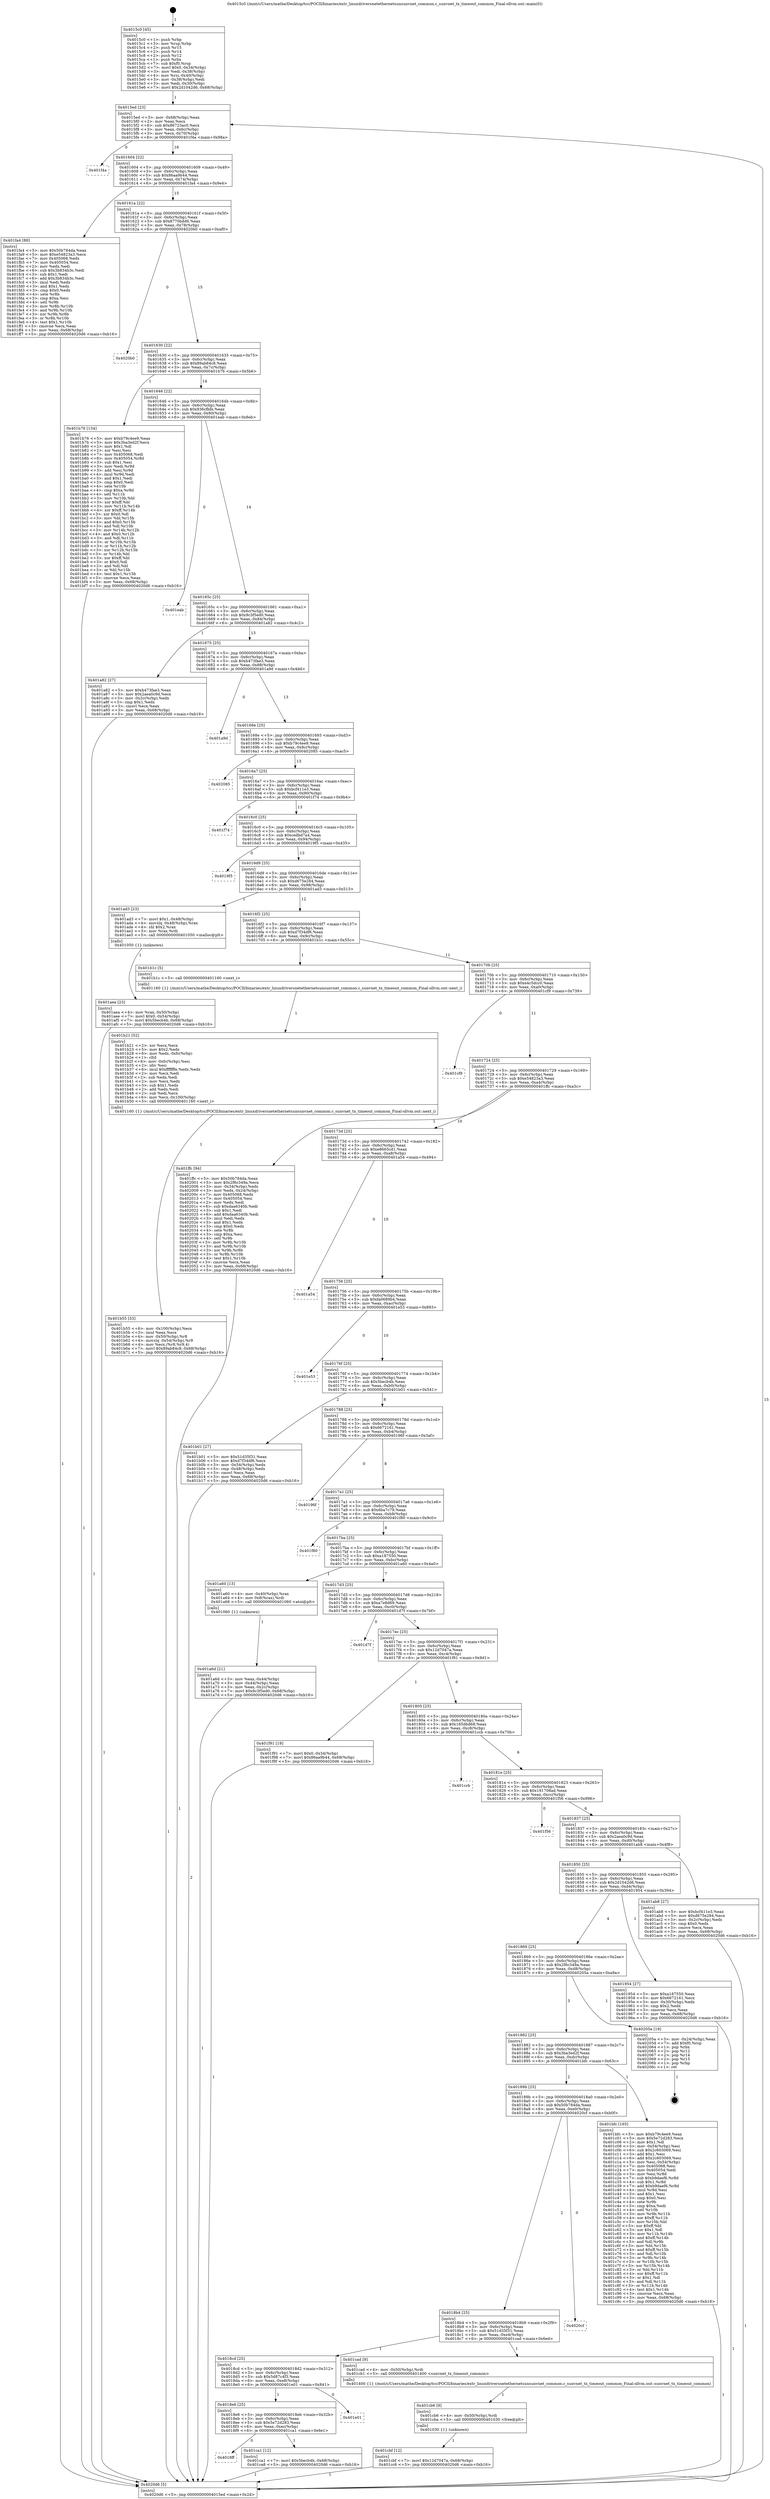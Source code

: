 digraph "0x4015c0" {
  label = "0x4015c0 (/mnt/c/Users/mathe/Desktop/tcc/POCII/binaries/extr_linuxdriversnetethernetsunsunvnet_common.c_sunvnet_tx_timeout_common_Final-ollvm.out::main(0))"
  labelloc = "t"
  node[shape=record]

  Entry [label="",width=0.3,height=0.3,shape=circle,fillcolor=black,style=filled]
  "0x4015ed" [label="{
     0x4015ed [23]\l
     | [instrs]\l
     &nbsp;&nbsp;0x4015ed \<+3\>: mov -0x68(%rbp),%eax\l
     &nbsp;&nbsp;0x4015f0 \<+2\>: mov %eax,%ecx\l
     &nbsp;&nbsp;0x4015f2 \<+6\>: sub $0x86723ac0,%ecx\l
     &nbsp;&nbsp;0x4015f8 \<+3\>: mov %eax,-0x6c(%rbp)\l
     &nbsp;&nbsp;0x4015fb \<+3\>: mov %ecx,-0x70(%rbp)\l
     &nbsp;&nbsp;0x4015fe \<+6\>: je 0000000000401f4a \<main+0x98a\>\l
  }"]
  "0x401f4a" [label="{
     0x401f4a\l
  }", style=dashed]
  "0x401604" [label="{
     0x401604 [22]\l
     | [instrs]\l
     &nbsp;&nbsp;0x401604 \<+5\>: jmp 0000000000401609 \<main+0x49\>\l
     &nbsp;&nbsp;0x401609 \<+3\>: mov -0x6c(%rbp),%eax\l
     &nbsp;&nbsp;0x40160c \<+5\>: sub $0x86aa9b44,%eax\l
     &nbsp;&nbsp;0x401611 \<+3\>: mov %eax,-0x74(%rbp)\l
     &nbsp;&nbsp;0x401614 \<+6\>: je 0000000000401fa4 \<main+0x9e4\>\l
  }"]
  Exit [label="",width=0.3,height=0.3,shape=circle,fillcolor=black,style=filled,peripheries=2]
  "0x401fa4" [label="{
     0x401fa4 [88]\l
     | [instrs]\l
     &nbsp;&nbsp;0x401fa4 \<+5\>: mov $0x50b784da,%eax\l
     &nbsp;&nbsp;0x401fa9 \<+5\>: mov $0xe54823a3,%ecx\l
     &nbsp;&nbsp;0x401fae \<+7\>: mov 0x405068,%edx\l
     &nbsp;&nbsp;0x401fb5 \<+7\>: mov 0x405054,%esi\l
     &nbsp;&nbsp;0x401fbc \<+2\>: mov %edx,%edi\l
     &nbsp;&nbsp;0x401fbe \<+6\>: sub $0x3b834b3c,%edi\l
     &nbsp;&nbsp;0x401fc4 \<+3\>: sub $0x1,%edi\l
     &nbsp;&nbsp;0x401fc7 \<+6\>: add $0x3b834b3c,%edi\l
     &nbsp;&nbsp;0x401fcd \<+3\>: imul %edi,%edx\l
     &nbsp;&nbsp;0x401fd0 \<+3\>: and $0x1,%edx\l
     &nbsp;&nbsp;0x401fd3 \<+3\>: cmp $0x0,%edx\l
     &nbsp;&nbsp;0x401fd6 \<+4\>: sete %r8b\l
     &nbsp;&nbsp;0x401fda \<+3\>: cmp $0xa,%esi\l
     &nbsp;&nbsp;0x401fdd \<+4\>: setl %r9b\l
     &nbsp;&nbsp;0x401fe1 \<+3\>: mov %r8b,%r10b\l
     &nbsp;&nbsp;0x401fe4 \<+3\>: and %r9b,%r10b\l
     &nbsp;&nbsp;0x401fe7 \<+3\>: xor %r9b,%r8b\l
     &nbsp;&nbsp;0x401fea \<+3\>: or %r8b,%r10b\l
     &nbsp;&nbsp;0x401fed \<+4\>: test $0x1,%r10b\l
     &nbsp;&nbsp;0x401ff1 \<+3\>: cmovne %ecx,%eax\l
     &nbsp;&nbsp;0x401ff4 \<+3\>: mov %eax,-0x68(%rbp)\l
     &nbsp;&nbsp;0x401ff7 \<+5\>: jmp 00000000004020d6 \<main+0xb16\>\l
  }"]
  "0x40161a" [label="{
     0x40161a [22]\l
     | [instrs]\l
     &nbsp;&nbsp;0x40161a \<+5\>: jmp 000000000040161f \<main+0x5f\>\l
     &nbsp;&nbsp;0x40161f \<+3\>: mov -0x6c(%rbp),%eax\l
     &nbsp;&nbsp;0x401622 \<+5\>: sub $0x8770bdd6,%eax\l
     &nbsp;&nbsp;0x401627 \<+3\>: mov %eax,-0x78(%rbp)\l
     &nbsp;&nbsp;0x40162a \<+6\>: je 00000000004020b0 \<main+0xaf0\>\l
  }"]
  "0x401cbf" [label="{
     0x401cbf [12]\l
     | [instrs]\l
     &nbsp;&nbsp;0x401cbf \<+7\>: movl $0x12d7047a,-0x68(%rbp)\l
     &nbsp;&nbsp;0x401cc6 \<+5\>: jmp 00000000004020d6 \<main+0xb16\>\l
  }"]
  "0x4020b0" [label="{
     0x4020b0\l
  }", style=dashed]
  "0x401630" [label="{
     0x401630 [22]\l
     | [instrs]\l
     &nbsp;&nbsp;0x401630 \<+5\>: jmp 0000000000401635 \<main+0x75\>\l
     &nbsp;&nbsp;0x401635 \<+3\>: mov -0x6c(%rbp),%eax\l
     &nbsp;&nbsp;0x401638 \<+5\>: sub $0x89ab84c8,%eax\l
     &nbsp;&nbsp;0x40163d \<+3\>: mov %eax,-0x7c(%rbp)\l
     &nbsp;&nbsp;0x401640 \<+6\>: je 0000000000401b76 \<main+0x5b6\>\l
  }"]
  "0x401cb6" [label="{
     0x401cb6 [9]\l
     | [instrs]\l
     &nbsp;&nbsp;0x401cb6 \<+4\>: mov -0x50(%rbp),%rdi\l
     &nbsp;&nbsp;0x401cba \<+5\>: call 0000000000401030 \<free@plt\>\l
     | [calls]\l
     &nbsp;&nbsp;0x401030 \{1\} (unknown)\l
  }"]
  "0x401b76" [label="{
     0x401b76 [134]\l
     | [instrs]\l
     &nbsp;&nbsp;0x401b76 \<+5\>: mov $0xb79c4ee9,%eax\l
     &nbsp;&nbsp;0x401b7b \<+5\>: mov $0x3ba3ed2f,%ecx\l
     &nbsp;&nbsp;0x401b80 \<+2\>: mov $0x1,%dl\l
     &nbsp;&nbsp;0x401b82 \<+2\>: xor %esi,%esi\l
     &nbsp;&nbsp;0x401b84 \<+7\>: mov 0x405068,%edi\l
     &nbsp;&nbsp;0x401b8b \<+8\>: mov 0x405054,%r8d\l
     &nbsp;&nbsp;0x401b93 \<+3\>: sub $0x1,%esi\l
     &nbsp;&nbsp;0x401b96 \<+3\>: mov %edi,%r9d\l
     &nbsp;&nbsp;0x401b99 \<+3\>: add %esi,%r9d\l
     &nbsp;&nbsp;0x401b9c \<+4\>: imul %r9d,%edi\l
     &nbsp;&nbsp;0x401ba0 \<+3\>: and $0x1,%edi\l
     &nbsp;&nbsp;0x401ba3 \<+3\>: cmp $0x0,%edi\l
     &nbsp;&nbsp;0x401ba6 \<+4\>: sete %r10b\l
     &nbsp;&nbsp;0x401baa \<+4\>: cmp $0xa,%r8d\l
     &nbsp;&nbsp;0x401bae \<+4\>: setl %r11b\l
     &nbsp;&nbsp;0x401bb2 \<+3\>: mov %r10b,%bl\l
     &nbsp;&nbsp;0x401bb5 \<+3\>: xor $0xff,%bl\l
     &nbsp;&nbsp;0x401bb8 \<+3\>: mov %r11b,%r14b\l
     &nbsp;&nbsp;0x401bbb \<+4\>: xor $0xff,%r14b\l
     &nbsp;&nbsp;0x401bbf \<+3\>: xor $0x0,%dl\l
     &nbsp;&nbsp;0x401bc2 \<+3\>: mov %bl,%r15b\l
     &nbsp;&nbsp;0x401bc5 \<+4\>: and $0x0,%r15b\l
     &nbsp;&nbsp;0x401bc9 \<+3\>: and %dl,%r10b\l
     &nbsp;&nbsp;0x401bcc \<+3\>: mov %r14b,%r12b\l
     &nbsp;&nbsp;0x401bcf \<+4\>: and $0x0,%r12b\l
     &nbsp;&nbsp;0x401bd3 \<+3\>: and %dl,%r11b\l
     &nbsp;&nbsp;0x401bd6 \<+3\>: or %r10b,%r15b\l
     &nbsp;&nbsp;0x401bd9 \<+3\>: or %r11b,%r12b\l
     &nbsp;&nbsp;0x401bdc \<+3\>: xor %r12b,%r15b\l
     &nbsp;&nbsp;0x401bdf \<+3\>: or %r14b,%bl\l
     &nbsp;&nbsp;0x401be2 \<+3\>: xor $0xff,%bl\l
     &nbsp;&nbsp;0x401be5 \<+3\>: or $0x0,%dl\l
     &nbsp;&nbsp;0x401be8 \<+2\>: and %dl,%bl\l
     &nbsp;&nbsp;0x401bea \<+3\>: or %bl,%r15b\l
     &nbsp;&nbsp;0x401bed \<+4\>: test $0x1,%r15b\l
     &nbsp;&nbsp;0x401bf1 \<+3\>: cmovne %ecx,%eax\l
     &nbsp;&nbsp;0x401bf4 \<+3\>: mov %eax,-0x68(%rbp)\l
     &nbsp;&nbsp;0x401bf7 \<+5\>: jmp 00000000004020d6 \<main+0xb16\>\l
  }"]
  "0x401646" [label="{
     0x401646 [22]\l
     | [instrs]\l
     &nbsp;&nbsp;0x401646 \<+5\>: jmp 000000000040164b \<main+0x8b\>\l
     &nbsp;&nbsp;0x40164b \<+3\>: mov -0x6c(%rbp),%eax\l
     &nbsp;&nbsp;0x40164e \<+5\>: sub $0x936cfbfe,%eax\l
     &nbsp;&nbsp;0x401653 \<+3\>: mov %eax,-0x80(%rbp)\l
     &nbsp;&nbsp;0x401656 \<+6\>: je 0000000000401eab \<main+0x8eb\>\l
  }"]
  "0x4018ff" [label="{
     0x4018ff\l
  }", style=dashed]
  "0x401eab" [label="{
     0x401eab\l
  }", style=dashed]
  "0x40165c" [label="{
     0x40165c [25]\l
     | [instrs]\l
     &nbsp;&nbsp;0x40165c \<+5\>: jmp 0000000000401661 \<main+0xa1\>\l
     &nbsp;&nbsp;0x401661 \<+3\>: mov -0x6c(%rbp),%eax\l
     &nbsp;&nbsp;0x401664 \<+5\>: sub $0x9c3f5ed0,%eax\l
     &nbsp;&nbsp;0x401669 \<+6\>: mov %eax,-0x84(%rbp)\l
     &nbsp;&nbsp;0x40166f \<+6\>: je 0000000000401a82 \<main+0x4c2\>\l
  }"]
  "0x401ca1" [label="{
     0x401ca1 [12]\l
     | [instrs]\l
     &nbsp;&nbsp;0x401ca1 \<+7\>: movl $0x5becb4b,-0x68(%rbp)\l
     &nbsp;&nbsp;0x401ca8 \<+5\>: jmp 00000000004020d6 \<main+0xb16\>\l
  }"]
  "0x401a82" [label="{
     0x401a82 [27]\l
     | [instrs]\l
     &nbsp;&nbsp;0x401a82 \<+5\>: mov $0xb473fae3,%eax\l
     &nbsp;&nbsp;0x401a87 \<+5\>: mov $0x2aea0c9d,%ecx\l
     &nbsp;&nbsp;0x401a8c \<+3\>: mov -0x2c(%rbp),%edx\l
     &nbsp;&nbsp;0x401a8f \<+3\>: cmp $0x1,%edx\l
     &nbsp;&nbsp;0x401a92 \<+3\>: cmovl %ecx,%eax\l
     &nbsp;&nbsp;0x401a95 \<+3\>: mov %eax,-0x68(%rbp)\l
     &nbsp;&nbsp;0x401a98 \<+5\>: jmp 00000000004020d6 \<main+0xb16\>\l
  }"]
  "0x401675" [label="{
     0x401675 [25]\l
     | [instrs]\l
     &nbsp;&nbsp;0x401675 \<+5\>: jmp 000000000040167a \<main+0xba\>\l
     &nbsp;&nbsp;0x40167a \<+3\>: mov -0x6c(%rbp),%eax\l
     &nbsp;&nbsp;0x40167d \<+5\>: sub $0xb473fae3,%eax\l
     &nbsp;&nbsp;0x401682 \<+6\>: mov %eax,-0x88(%rbp)\l
     &nbsp;&nbsp;0x401688 \<+6\>: je 0000000000401a9d \<main+0x4dd\>\l
  }"]
  "0x4018e6" [label="{
     0x4018e6 [25]\l
     | [instrs]\l
     &nbsp;&nbsp;0x4018e6 \<+5\>: jmp 00000000004018eb \<main+0x32b\>\l
     &nbsp;&nbsp;0x4018eb \<+3\>: mov -0x6c(%rbp),%eax\l
     &nbsp;&nbsp;0x4018ee \<+5\>: sub $0x5e72d283,%eax\l
     &nbsp;&nbsp;0x4018f3 \<+6\>: mov %eax,-0xec(%rbp)\l
     &nbsp;&nbsp;0x4018f9 \<+6\>: je 0000000000401ca1 \<main+0x6e1\>\l
  }"]
  "0x401a9d" [label="{
     0x401a9d\l
  }", style=dashed]
  "0x40168e" [label="{
     0x40168e [25]\l
     | [instrs]\l
     &nbsp;&nbsp;0x40168e \<+5\>: jmp 0000000000401693 \<main+0xd3\>\l
     &nbsp;&nbsp;0x401693 \<+3\>: mov -0x6c(%rbp),%eax\l
     &nbsp;&nbsp;0x401696 \<+5\>: sub $0xb79c4ee9,%eax\l
     &nbsp;&nbsp;0x40169b \<+6\>: mov %eax,-0x8c(%rbp)\l
     &nbsp;&nbsp;0x4016a1 \<+6\>: je 0000000000402085 \<main+0xac5\>\l
  }"]
  "0x401e01" [label="{
     0x401e01\l
  }", style=dashed]
  "0x402085" [label="{
     0x402085\l
  }", style=dashed]
  "0x4016a7" [label="{
     0x4016a7 [25]\l
     | [instrs]\l
     &nbsp;&nbsp;0x4016a7 \<+5\>: jmp 00000000004016ac \<main+0xec\>\l
     &nbsp;&nbsp;0x4016ac \<+3\>: mov -0x6c(%rbp),%eax\l
     &nbsp;&nbsp;0x4016af \<+5\>: sub $0xbcf411e3,%eax\l
     &nbsp;&nbsp;0x4016b4 \<+6\>: mov %eax,-0x90(%rbp)\l
     &nbsp;&nbsp;0x4016ba \<+6\>: je 0000000000401f74 \<main+0x9b4\>\l
  }"]
  "0x4018cd" [label="{
     0x4018cd [25]\l
     | [instrs]\l
     &nbsp;&nbsp;0x4018cd \<+5\>: jmp 00000000004018d2 \<main+0x312\>\l
     &nbsp;&nbsp;0x4018d2 \<+3\>: mov -0x6c(%rbp),%eax\l
     &nbsp;&nbsp;0x4018d5 \<+5\>: sub $0x5d87c4f3,%eax\l
     &nbsp;&nbsp;0x4018da \<+6\>: mov %eax,-0xe8(%rbp)\l
     &nbsp;&nbsp;0x4018e0 \<+6\>: je 0000000000401e01 \<main+0x841\>\l
  }"]
  "0x401f74" [label="{
     0x401f74\l
  }", style=dashed]
  "0x4016c0" [label="{
     0x4016c0 [25]\l
     | [instrs]\l
     &nbsp;&nbsp;0x4016c0 \<+5\>: jmp 00000000004016c5 \<main+0x105\>\l
     &nbsp;&nbsp;0x4016c5 \<+3\>: mov -0x6c(%rbp),%eax\l
     &nbsp;&nbsp;0x4016c8 \<+5\>: sub $0xcedbd7a4,%eax\l
     &nbsp;&nbsp;0x4016cd \<+6\>: mov %eax,-0x94(%rbp)\l
     &nbsp;&nbsp;0x4016d3 \<+6\>: je 00000000004019f5 \<main+0x435\>\l
  }"]
  "0x401cad" [label="{
     0x401cad [9]\l
     | [instrs]\l
     &nbsp;&nbsp;0x401cad \<+4\>: mov -0x50(%rbp),%rdi\l
     &nbsp;&nbsp;0x401cb1 \<+5\>: call 0000000000401400 \<sunvnet_tx_timeout_common\>\l
     | [calls]\l
     &nbsp;&nbsp;0x401400 \{1\} (/mnt/c/Users/mathe/Desktop/tcc/POCII/binaries/extr_linuxdriversnetethernetsunsunvnet_common.c_sunvnet_tx_timeout_common_Final-ollvm.out::sunvnet_tx_timeout_common)\l
  }"]
  "0x4019f5" [label="{
     0x4019f5\l
  }", style=dashed]
  "0x4016d9" [label="{
     0x4016d9 [25]\l
     | [instrs]\l
     &nbsp;&nbsp;0x4016d9 \<+5\>: jmp 00000000004016de \<main+0x11e\>\l
     &nbsp;&nbsp;0x4016de \<+3\>: mov -0x6c(%rbp),%eax\l
     &nbsp;&nbsp;0x4016e1 \<+5\>: sub $0xd675e284,%eax\l
     &nbsp;&nbsp;0x4016e6 \<+6\>: mov %eax,-0x98(%rbp)\l
     &nbsp;&nbsp;0x4016ec \<+6\>: je 0000000000401ad3 \<main+0x513\>\l
  }"]
  "0x4018b4" [label="{
     0x4018b4 [25]\l
     | [instrs]\l
     &nbsp;&nbsp;0x4018b4 \<+5\>: jmp 00000000004018b9 \<main+0x2f9\>\l
     &nbsp;&nbsp;0x4018b9 \<+3\>: mov -0x6c(%rbp),%eax\l
     &nbsp;&nbsp;0x4018bc \<+5\>: sub $0x51d35f31,%eax\l
     &nbsp;&nbsp;0x4018c1 \<+6\>: mov %eax,-0xe4(%rbp)\l
     &nbsp;&nbsp;0x4018c7 \<+6\>: je 0000000000401cad \<main+0x6ed\>\l
  }"]
  "0x401ad3" [label="{
     0x401ad3 [23]\l
     | [instrs]\l
     &nbsp;&nbsp;0x401ad3 \<+7\>: movl $0x1,-0x48(%rbp)\l
     &nbsp;&nbsp;0x401ada \<+4\>: movslq -0x48(%rbp),%rax\l
     &nbsp;&nbsp;0x401ade \<+4\>: shl $0x2,%rax\l
     &nbsp;&nbsp;0x401ae2 \<+3\>: mov %rax,%rdi\l
     &nbsp;&nbsp;0x401ae5 \<+5\>: call 0000000000401050 \<malloc@plt\>\l
     | [calls]\l
     &nbsp;&nbsp;0x401050 \{1\} (unknown)\l
  }"]
  "0x4016f2" [label="{
     0x4016f2 [25]\l
     | [instrs]\l
     &nbsp;&nbsp;0x4016f2 \<+5\>: jmp 00000000004016f7 \<main+0x137\>\l
     &nbsp;&nbsp;0x4016f7 \<+3\>: mov -0x6c(%rbp),%eax\l
     &nbsp;&nbsp;0x4016fa \<+5\>: sub $0xd7f34df6,%eax\l
     &nbsp;&nbsp;0x4016ff \<+6\>: mov %eax,-0x9c(%rbp)\l
     &nbsp;&nbsp;0x401705 \<+6\>: je 0000000000401b1c \<main+0x55c\>\l
  }"]
  "0x4020cf" [label="{
     0x4020cf\l
  }", style=dashed]
  "0x401b1c" [label="{
     0x401b1c [5]\l
     | [instrs]\l
     &nbsp;&nbsp;0x401b1c \<+5\>: call 0000000000401160 \<next_i\>\l
     | [calls]\l
     &nbsp;&nbsp;0x401160 \{1\} (/mnt/c/Users/mathe/Desktop/tcc/POCII/binaries/extr_linuxdriversnetethernetsunsunvnet_common.c_sunvnet_tx_timeout_common_Final-ollvm.out::next_i)\l
  }"]
  "0x40170b" [label="{
     0x40170b [25]\l
     | [instrs]\l
     &nbsp;&nbsp;0x40170b \<+5\>: jmp 0000000000401710 \<main+0x150\>\l
     &nbsp;&nbsp;0x401710 \<+3\>: mov -0x6c(%rbp),%eax\l
     &nbsp;&nbsp;0x401713 \<+5\>: sub $0xe4c5dcc0,%eax\l
     &nbsp;&nbsp;0x401718 \<+6\>: mov %eax,-0xa0(%rbp)\l
     &nbsp;&nbsp;0x40171e \<+6\>: je 0000000000401cf9 \<main+0x739\>\l
  }"]
  "0x40189b" [label="{
     0x40189b [25]\l
     | [instrs]\l
     &nbsp;&nbsp;0x40189b \<+5\>: jmp 00000000004018a0 \<main+0x2e0\>\l
     &nbsp;&nbsp;0x4018a0 \<+3\>: mov -0x6c(%rbp),%eax\l
     &nbsp;&nbsp;0x4018a3 \<+5\>: sub $0x50b784da,%eax\l
     &nbsp;&nbsp;0x4018a8 \<+6\>: mov %eax,-0xe0(%rbp)\l
     &nbsp;&nbsp;0x4018ae \<+6\>: je 00000000004020cf \<main+0xb0f\>\l
  }"]
  "0x401cf9" [label="{
     0x401cf9\l
  }", style=dashed]
  "0x401724" [label="{
     0x401724 [25]\l
     | [instrs]\l
     &nbsp;&nbsp;0x401724 \<+5\>: jmp 0000000000401729 \<main+0x169\>\l
     &nbsp;&nbsp;0x401729 \<+3\>: mov -0x6c(%rbp),%eax\l
     &nbsp;&nbsp;0x40172c \<+5\>: sub $0xe54823a3,%eax\l
     &nbsp;&nbsp;0x401731 \<+6\>: mov %eax,-0xa4(%rbp)\l
     &nbsp;&nbsp;0x401737 \<+6\>: je 0000000000401ffc \<main+0xa3c\>\l
  }"]
  "0x401bfc" [label="{
     0x401bfc [165]\l
     | [instrs]\l
     &nbsp;&nbsp;0x401bfc \<+5\>: mov $0xb79c4ee9,%eax\l
     &nbsp;&nbsp;0x401c01 \<+5\>: mov $0x5e72d283,%ecx\l
     &nbsp;&nbsp;0x401c06 \<+2\>: mov $0x1,%dl\l
     &nbsp;&nbsp;0x401c08 \<+3\>: mov -0x54(%rbp),%esi\l
     &nbsp;&nbsp;0x401c0b \<+6\>: sub $0x2c603069,%esi\l
     &nbsp;&nbsp;0x401c11 \<+3\>: add $0x1,%esi\l
     &nbsp;&nbsp;0x401c14 \<+6\>: add $0x2c603069,%esi\l
     &nbsp;&nbsp;0x401c1a \<+3\>: mov %esi,-0x54(%rbp)\l
     &nbsp;&nbsp;0x401c1d \<+7\>: mov 0x405068,%esi\l
     &nbsp;&nbsp;0x401c24 \<+7\>: mov 0x405054,%edi\l
     &nbsp;&nbsp;0x401c2b \<+3\>: mov %esi,%r8d\l
     &nbsp;&nbsp;0x401c2e \<+7\>: sub $0xb9daef6,%r8d\l
     &nbsp;&nbsp;0x401c35 \<+4\>: sub $0x1,%r8d\l
     &nbsp;&nbsp;0x401c39 \<+7\>: add $0xb9daef6,%r8d\l
     &nbsp;&nbsp;0x401c40 \<+4\>: imul %r8d,%esi\l
     &nbsp;&nbsp;0x401c44 \<+3\>: and $0x1,%esi\l
     &nbsp;&nbsp;0x401c47 \<+3\>: cmp $0x0,%esi\l
     &nbsp;&nbsp;0x401c4a \<+4\>: sete %r9b\l
     &nbsp;&nbsp;0x401c4e \<+3\>: cmp $0xa,%edi\l
     &nbsp;&nbsp;0x401c51 \<+4\>: setl %r10b\l
     &nbsp;&nbsp;0x401c55 \<+3\>: mov %r9b,%r11b\l
     &nbsp;&nbsp;0x401c58 \<+4\>: xor $0xff,%r11b\l
     &nbsp;&nbsp;0x401c5c \<+3\>: mov %r10b,%bl\l
     &nbsp;&nbsp;0x401c5f \<+3\>: xor $0xff,%bl\l
     &nbsp;&nbsp;0x401c62 \<+3\>: xor $0x1,%dl\l
     &nbsp;&nbsp;0x401c65 \<+3\>: mov %r11b,%r14b\l
     &nbsp;&nbsp;0x401c68 \<+4\>: and $0xff,%r14b\l
     &nbsp;&nbsp;0x401c6c \<+3\>: and %dl,%r9b\l
     &nbsp;&nbsp;0x401c6f \<+3\>: mov %bl,%r15b\l
     &nbsp;&nbsp;0x401c72 \<+4\>: and $0xff,%r15b\l
     &nbsp;&nbsp;0x401c76 \<+3\>: and %dl,%r10b\l
     &nbsp;&nbsp;0x401c79 \<+3\>: or %r9b,%r14b\l
     &nbsp;&nbsp;0x401c7c \<+3\>: or %r10b,%r15b\l
     &nbsp;&nbsp;0x401c7f \<+3\>: xor %r15b,%r14b\l
     &nbsp;&nbsp;0x401c82 \<+3\>: or %bl,%r11b\l
     &nbsp;&nbsp;0x401c85 \<+4\>: xor $0xff,%r11b\l
     &nbsp;&nbsp;0x401c89 \<+3\>: or $0x1,%dl\l
     &nbsp;&nbsp;0x401c8c \<+3\>: and %dl,%r11b\l
     &nbsp;&nbsp;0x401c8f \<+3\>: or %r11b,%r14b\l
     &nbsp;&nbsp;0x401c92 \<+4\>: test $0x1,%r14b\l
     &nbsp;&nbsp;0x401c96 \<+3\>: cmovne %ecx,%eax\l
     &nbsp;&nbsp;0x401c99 \<+3\>: mov %eax,-0x68(%rbp)\l
     &nbsp;&nbsp;0x401c9c \<+5\>: jmp 00000000004020d6 \<main+0xb16\>\l
  }"]
  "0x401ffc" [label="{
     0x401ffc [94]\l
     | [instrs]\l
     &nbsp;&nbsp;0x401ffc \<+5\>: mov $0x50b784da,%eax\l
     &nbsp;&nbsp;0x402001 \<+5\>: mov $0x2f6c349a,%ecx\l
     &nbsp;&nbsp;0x402006 \<+3\>: mov -0x34(%rbp),%edx\l
     &nbsp;&nbsp;0x402009 \<+3\>: mov %edx,-0x24(%rbp)\l
     &nbsp;&nbsp;0x40200c \<+7\>: mov 0x405068,%edx\l
     &nbsp;&nbsp;0x402013 \<+7\>: mov 0x405054,%esi\l
     &nbsp;&nbsp;0x40201a \<+2\>: mov %edx,%edi\l
     &nbsp;&nbsp;0x40201c \<+6\>: sub $0xdaa6340b,%edi\l
     &nbsp;&nbsp;0x402022 \<+3\>: sub $0x1,%edi\l
     &nbsp;&nbsp;0x402025 \<+6\>: add $0xdaa6340b,%edi\l
     &nbsp;&nbsp;0x40202b \<+3\>: imul %edi,%edx\l
     &nbsp;&nbsp;0x40202e \<+3\>: and $0x1,%edx\l
     &nbsp;&nbsp;0x402031 \<+3\>: cmp $0x0,%edx\l
     &nbsp;&nbsp;0x402034 \<+4\>: sete %r8b\l
     &nbsp;&nbsp;0x402038 \<+3\>: cmp $0xa,%esi\l
     &nbsp;&nbsp;0x40203b \<+4\>: setl %r9b\l
     &nbsp;&nbsp;0x40203f \<+3\>: mov %r8b,%r10b\l
     &nbsp;&nbsp;0x402042 \<+3\>: and %r9b,%r10b\l
     &nbsp;&nbsp;0x402045 \<+3\>: xor %r9b,%r8b\l
     &nbsp;&nbsp;0x402048 \<+3\>: or %r8b,%r10b\l
     &nbsp;&nbsp;0x40204b \<+4\>: test $0x1,%r10b\l
     &nbsp;&nbsp;0x40204f \<+3\>: cmovne %ecx,%eax\l
     &nbsp;&nbsp;0x402052 \<+3\>: mov %eax,-0x68(%rbp)\l
     &nbsp;&nbsp;0x402055 \<+5\>: jmp 00000000004020d6 \<main+0xb16\>\l
  }"]
  "0x40173d" [label="{
     0x40173d [25]\l
     | [instrs]\l
     &nbsp;&nbsp;0x40173d \<+5\>: jmp 0000000000401742 \<main+0x182\>\l
     &nbsp;&nbsp;0x401742 \<+3\>: mov -0x6c(%rbp),%eax\l
     &nbsp;&nbsp;0x401745 \<+5\>: sub $0xe8665cd1,%eax\l
     &nbsp;&nbsp;0x40174a \<+6\>: mov %eax,-0xa8(%rbp)\l
     &nbsp;&nbsp;0x401750 \<+6\>: je 0000000000401a54 \<main+0x494\>\l
  }"]
  "0x401882" [label="{
     0x401882 [25]\l
     | [instrs]\l
     &nbsp;&nbsp;0x401882 \<+5\>: jmp 0000000000401887 \<main+0x2c7\>\l
     &nbsp;&nbsp;0x401887 \<+3\>: mov -0x6c(%rbp),%eax\l
     &nbsp;&nbsp;0x40188a \<+5\>: sub $0x3ba3ed2f,%eax\l
     &nbsp;&nbsp;0x40188f \<+6\>: mov %eax,-0xdc(%rbp)\l
     &nbsp;&nbsp;0x401895 \<+6\>: je 0000000000401bfc \<main+0x63c\>\l
  }"]
  "0x401a54" [label="{
     0x401a54\l
  }", style=dashed]
  "0x401756" [label="{
     0x401756 [25]\l
     | [instrs]\l
     &nbsp;&nbsp;0x401756 \<+5\>: jmp 000000000040175b \<main+0x19b\>\l
     &nbsp;&nbsp;0x40175b \<+3\>: mov -0x6c(%rbp),%eax\l
     &nbsp;&nbsp;0x40175e \<+5\>: sub $0xfa0689b4,%eax\l
     &nbsp;&nbsp;0x401763 \<+6\>: mov %eax,-0xac(%rbp)\l
     &nbsp;&nbsp;0x401769 \<+6\>: je 0000000000401e53 \<main+0x893\>\l
  }"]
  "0x40205a" [label="{
     0x40205a [19]\l
     | [instrs]\l
     &nbsp;&nbsp;0x40205a \<+3\>: mov -0x24(%rbp),%eax\l
     &nbsp;&nbsp;0x40205d \<+7\>: add $0xf0,%rsp\l
     &nbsp;&nbsp;0x402064 \<+1\>: pop %rbx\l
     &nbsp;&nbsp;0x402065 \<+2\>: pop %r12\l
     &nbsp;&nbsp;0x402067 \<+2\>: pop %r14\l
     &nbsp;&nbsp;0x402069 \<+2\>: pop %r15\l
     &nbsp;&nbsp;0x40206b \<+1\>: pop %rbp\l
     &nbsp;&nbsp;0x40206c \<+1\>: ret\l
  }"]
  "0x401e53" [label="{
     0x401e53\l
  }", style=dashed]
  "0x40176f" [label="{
     0x40176f [25]\l
     | [instrs]\l
     &nbsp;&nbsp;0x40176f \<+5\>: jmp 0000000000401774 \<main+0x1b4\>\l
     &nbsp;&nbsp;0x401774 \<+3\>: mov -0x6c(%rbp),%eax\l
     &nbsp;&nbsp;0x401777 \<+5\>: sub $0x5becb4b,%eax\l
     &nbsp;&nbsp;0x40177c \<+6\>: mov %eax,-0xb0(%rbp)\l
     &nbsp;&nbsp;0x401782 \<+6\>: je 0000000000401b01 \<main+0x541\>\l
  }"]
  "0x401b55" [label="{
     0x401b55 [33]\l
     | [instrs]\l
     &nbsp;&nbsp;0x401b55 \<+6\>: mov -0x100(%rbp),%ecx\l
     &nbsp;&nbsp;0x401b5b \<+3\>: imul %eax,%ecx\l
     &nbsp;&nbsp;0x401b5e \<+4\>: mov -0x50(%rbp),%r8\l
     &nbsp;&nbsp;0x401b62 \<+4\>: movslq -0x54(%rbp),%r9\l
     &nbsp;&nbsp;0x401b66 \<+4\>: mov %ecx,(%r8,%r9,4)\l
     &nbsp;&nbsp;0x401b6a \<+7\>: movl $0x89ab84c8,-0x68(%rbp)\l
     &nbsp;&nbsp;0x401b71 \<+5\>: jmp 00000000004020d6 \<main+0xb16\>\l
  }"]
  "0x401b01" [label="{
     0x401b01 [27]\l
     | [instrs]\l
     &nbsp;&nbsp;0x401b01 \<+5\>: mov $0x51d35f31,%eax\l
     &nbsp;&nbsp;0x401b06 \<+5\>: mov $0xd7f34df6,%ecx\l
     &nbsp;&nbsp;0x401b0b \<+3\>: mov -0x54(%rbp),%edx\l
     &nbsp;&nbsp;0x401b0e \<+3\>: cmp -0x48(%rbp),%edx\l
     &nbsp;&nbsp;0x401b11 \<+3\>: cmovl %ecx,%eax\l
     &nbsp;&nbsp;0x401b14 \<+3\>: mov %eax,-0x68(%rbp)\l
     &nbsp;&nbsp;0x401b17 \<+5\>: jmp 00000000004020d6 \<main+0xb16\>\l
  }"]
  "0x401788" [label="{
     0x401788 [25]\l
     | [instrs]\l
     &nbsp;&nbsp;0x401788 \<+5\>: jmp 000000000040178d \<main+0x1cd\>\l
     &nbsp;&nbsp;0x40178d \<+3\>: mov -0x6c(%rbp),%eax\l
     &nbsp;&nbsp;0x401790 \<+5\>: sub $0x6672161,%eax\l
     &nbsp;&nbsp;0x401795 \<+6\>: mov %eax,-0xb4(%rbp)\l
     &nbsp;&nbsp;0x40179b \<+6\>: je 000000000040196f \<main+0x3af\>\l
  }"]
  "0x401b21" [label="{
     0x401b21 [52]\l
     | [instrs]\l
     &nbsp;&nbsp;0x401b21 \<+2\>: xor %ecx,%ecx\l
     &nbsp;&nbsp;0x401b23 \<+5\>: mov $0x2,%edx\l
     &nbsp;&nbsp;0x401b28 \<+6\>: mov %edx,-0xfc(%rbp)\l
     &nbsp;&nbsp;0x401b2e \<+1\>: cltd\l
     &nbsp;&nbsp;0x401b2f \<+6\>: mov -0xfc(%rbp),%esi\l
     &nbsp;&nbsp;0x401b35 \<+2\>: idiv %esi\l
     &nbsp;&nbsp;0x401b37 \<+6\>: imul $0xfffffffe,%edx,%edx\l
     &nbsp;&nbsp;0x401b3d \<+2\>: mov %ecx,%edi\l
     &nbsp;&nbsp;0x401b3f \<+2\>: sub %edx,%edi\l
     &nbsp;&nbsp;0x401b41 \<+2\>: mov %ecx,%edx\l
     &nbsp;&nbsp;0x401b43 \<+3\>: sub $0x1,%edx\l
     &nbsp;&nbsp;0x401b46 \<+2\>: add %edx,%edi\l
     &nbsp;&nbsp;0x401b48 \<+2\>: sub %edi,%ecx\l
     &nbsp;&nbsp;0x401b4a \<+6\>: mov %ecx,-0x100(%rbp)\l
     &nbsp;&nbsp;0x401b50 \<+5\>: call 0000000000401160 \<next_i\>\l
     | [calls]\l
     &nbsp;&nbsp;0x401160 \{1\} (/mnt/c/Users/mathe/Desktop/tcc/POCII/binaries/extr_linuxdriversnetethernetsunsunvnet_common.c_sunvnet_tx_timeout_common_Final-ollvm.out::next_i)\l
  }"]
  "0x40196f" [label="{
     0x40196f\l
  }", style=dashed]
  "0x4017a1" [label="{
     0x4017a1 [25]\l
     | [instrs]\l
     &nbsp;&nbsp;0x4017a1 \<+5\>: jmp 00000000004017a6 \<main+0x1e6\>\l
     &nbsp;&nbsp;0x4017a6 \<+3\>: mov -0x6c(%rbp),%eax\l
     &nbsp;&nbsp;0x4017a9 \<+5\>: sub $0x6ba7c79,%eax\l
     &nbsp;&nbsp;0x4017ae \<+6\>: mov %eax,-0xb8(%rbp)\l
     &nbsp;&nbsp;0x4017b4 \<+6\>: je 0000000000401f80 \<main+0x9c0\>\l
  }"]
  "0x401aea" [label="{
     0x401aea [23]\l
     | [instrs]\l
     &nbsp;&nbsp;0x401aea \<+4\>: mov %rax,-0x50(%rbp)\l
     &nbsp;&nbsp;0x401aee \<+7\>: movl $0x0,-0x54(%rbp)\l
     &nbsp;&nbsp;0x401af5 \<+7\>: movl $0x5becb4b,-0x68(%rbp)\l
     &nbsp;&nbsp;0x401afc \<+5\>: jmp 00000000004020d6 \<main+0xb16\>\l
  }"]
  "0x401f80" [label="{
     0x401f80\l
  }", style=dashed]
  "0x4017ba" [label="{
     0x4017ba [25]\l
     | [instrs]\l
     &nbsp;&nbsp;0x4017ba \<+5\>: jmp 00000000004017bf \<main+0x1ff\>\l
     &nbsp;&nbsp;0x4017bf \<+3\>: mov -0x6c(%rbp),%eax\l
     &nbsp;&nbsp;0x4017c2 \<+5\>: sub $0xa187550,%eax\l
     &nbsp;&nbsp;0x4017c7 \<+6\>: mov %eax,-0xbc(%rbp)\l
     &nbsp;&nbsp;0x4017cd \<+6\>: je 0000000000401a60 \<main+0x4a0\>\l
  }"]
  "0x401a6d" [label="{
     0x401a6d [21]\l
     | [instrs]\l
     &nbsp;&nbsp;0x401a6d \<+3\>: mov %eax,-0x44(%rbp)\l
     &nbsp;&nbsp;0x401a70 \<+3\>: mov -0x44(%rbp),%eax\l
     &nbsp;&nbsp;0x401a73 \<+3\>: mov %eax,-0x2c(%rbp)\l
     &nbsp;&nbsp;0x401a76 \<+7\>: movl $0x9c3f5ed0,-0x68(%rbp)\l
     &nbsp;&nbsp;0x401a7d \<+5\>: jmp 00000000004020d6 \<main+0xb16\>\l
  }"]
  "0x401a60" [label="{
     0x401a60 [13]\l
     | [instrs]\l
     &nbsp;&nbsp;0x401a60 \<+4\>: mov -0x40(%rbp),%rax\l
     &nbsp;&nbsp;0x401a64 \<+4\>: mov 0x8(%rax),%rdi\l
     &nbsp;&nbsp;0x401a68 \<+5\>: call 0000000000401060 \<atoi@plt\>\l
     | [calls]\l
     &nbsp;&nbsp;0x401060 \{1\} (unknown)\l
  }"]
  "0x4017d3" [label="{
     0x4017d3 [25]\l
     | [instrs]\l
     &nbsp;&nbsp;0x4017d3 \<+5\>: jmp 00000000004017d8 \<main+0x218\>\l
     &nbsp;&nbsp;0x4017d8 \<+3\>: mov -0x6c(%rbp),%eax\l
     &nbsp;&nbsp;0x4017db \<+5\>: sub $0xa7e8d69,%eax\l
     &nbsp;&nbsp;0x4017e0 \<+6\>: mov %eax,-0xc0(%rbp)\l
     &nbsp;&nbsp;0x4017e6 \<+6\>: je 0000000000401d7f \<main+0x7bf\>\l
  }"]
  "0x4015c0" [label="{
     0x4015c0 [45]\l
     | [instrs]\l
     &nbsp;&nbsp;0x4015c0 \<+1\>: push %rbp\l
     &nbsp;&nbsp;0x4015c1 \<+3\>: mov %rsp,%rbp\l
     &nbsp;&nbsp;0x4015c4 \<+2\>: push %r15\l
     &nbsp;&nbsp;0x4015c6 \<+2\>: push %r14\l
     &nbsp;&nbsp;0x4015c8 \<+2\>: push %r12\l
     &nbsp;&nbsp;0x4015ca \<+1\>: push %rbx\l
     &nbsp;&nbsp;0x4015cb \<+7\>: sub $0xf0,%rsp\l
     &nbsp;&nbsp;0x4015d2 \<+7\>: movl $0x0,-0x34(%rbp)\l
     &nbsp;&nbsp;0x4015d9 \<+3\>: mov %edi,-0x38(%rbp)\l
     &nbsp;&nbsp;0x4015dc \<+4\>: mov %rsi,-0x40(%rbp)\l
     &nbsp;&nbsp;0x4015e0 \<+3\>: mov -0x38(%rbp),%edi\l
     &nbsp;&nbsp;0x4015e3 \<+3\>: mov %edi,-0x30(%rbp)\l
     &nbsp;&nbsp;0x4015e6 \<+7\>: movl $0x2d1042d6,-0x68(%rbp)\l
  }"]
  "0x401d7f" [label="{
     0x401d7f\l
  }", style=dashed]
  "0x4017ec" [label="{
     0x4017ec [25]\l
     | [instrs]\l
     &nbsp;&nbsp;0x4017ec \<+5\>: jmp 00000000004017f1 \<main+0x231\>\l
     &nbsp;&nbsp;0x4017f1 \<+3\>: mov -0x6c(%rbp),%eax\l
     &nbsp;&nbsp;0x4017f4 \<+5\>: sub $0x12d7047a,%eax\l
     &nbsp;&nbsp;0x4017f9 \<+6\>: mov %eax,-0xc4(%rbp)\l
     &nbsp;&nbsp;0x4017ff \<+6\>: je 0000000000401f91 \<main+0x9d1\>\l
  }"]
  "0x4020d6" [label="{
     0x4020d6 [5]\l
     | [instrs]\l
     &nbsp;&nbsp;0x4020d6 \<+5\>: jmp 00000000004015ed \<main+0x2d\>\l
  }"]
  "0x401f91" [label="{
     0x401f91 [19]\l
     | [instrs]\l
     &nbsp;&nbsp;0x401f91 \<+7\>: movl $0x0,-0x34(%rbp)\l
     &nbsp;&nbsp;0x401f98 \<+7\>: movl $0x86aa9b44,-0x68(%rbp)\l
     &nbsp;&nbsp;0x401f9f \<+5\>: jmp 00000000004020d6 \<main+0xb16\>\l
  }"]
  "0x401805" [label="{
     0x401805 [25]\l
     | [instrs]\l
     &nbsp;&nbsp;0x401805 \<+5\>: jmp 000000000040180a \<main+0x24a\>\l
     &nbsp;&nbsp;0x40180a \<+3\>: mov -0x6c(%rbp),%eax\l
     &nbsp;&nbsp;0x40180d \<+5\>: sub $0x165dbd68,%eax\l
     &nbsp;&nbsp;0x401812 \<+6\>: mov %eax,-0xc8(%rbp)\l
     &nbsp;&nbsp;0x401818 \<+6\>: je 0000000000401ccb \<main+0x70b\>\l
  }"]
  "0x401869" [label="{
     0x401869 [25]\l
     | [instrs]\l
     &nbsp;&nbsp;0x401869 \<+5\>: jmp 000000000040186e \<main+0x2ae\>\l
     &nbsp;&nbsp;0x40186e \<+3\>: mov -0x6c(%rbp),%eax\l
     &nbsp;&nbsp;0x401871 \<+5\>: sub $0x2f6c349a,%eax\l
     &nbsp;&nbsp;0x401876 \<+6\>: mov %eax,-0xd8(%rbp)\l
     &nbsp;&nbsp;0x40187c \<+6\>: je 000000000040205a \<main+0xa9a\>\l
  }"]
  "0x401ccb" [label="{
     0x401ccb\l
  }", style=dashed]
  "0x40181e" [label="{
     0x40181e [25]\l
     | [instrs]\l
     &nbsp;&nbsp;0x40181e \<+5\>: jmp 0000000000401823 \<main+0x263\>\l
     &nbsp;&nbsp;0x401823 \<+3\>: mov -0x6c(%rbp),%eax\l
     &nbsp;&nbsp;0x401826 \<+5\>: sub $0x191708ad,%eax\l
     &nbsp;&nbsp;0x40182b \<+6\>: mov %eax,-0xcc(%rbp)\l
     &nbsp;&nbsp;0x401831 \<+6\>: je 0000000000401f56 \<main+0x996\>\l
  }"]
  "0x401954" [label="{
     0x401954 [27]\l
     | [instrs]\l
     &nbsp;&nbsp;0x401954 \<+5\>: mov $0xa187550,%eax\l
     &nbsp;&nbsp;0x401959 \<+5\>: mov $0x6672161,%ecx\l
     &nbsp;&nbsp;0x40195e \<+3\>: mov -0x30(%rbp),%edx\l
     &nbsp;&nbsp;0x401961 \<+3\>: cmp $0x2,%edx\l
     &nbsp;&nbsp;0x401964 \<+3\>: cmovne %ecx,%eax\l
     &nbsp;&nbsp;0x401967 \<+3\>: mov %eax,-0x68(%rbp)\l
     &nbsp;&nbsp;0x40196a \<+5\>: jmp 00000000004020d6 \<main+0xb16\>\l
  }"]
  "0x401f56" [label="{
     0x401f56\l
  }", style=dashed]
  "0x401837" [label="{
     0x401837 [25]\l
     | [instrs]\l
     &nbsp;&nbsp;0x401837 \<+5\>: jmp 000000000040183c \<main+0x27c\>\l
     &nbsp;&nbsp;0x40183c \<+3\>: mov -0x6c(%rbp),%eax\l
     &nbsp;&nbsp;0x40183f \<+5\>: sub $0x2aea0c9d,%eax\l
     &nbsp;&nbsp;0x401844 \<+6\>: mov %eax,-0xd0(%rbp)\l
     &nbsp;&nbsp;0x40184a \<+6\>: je 0000000000401ab8 \<main+0x4f8\>\l
  }"]
  "0x401850" [label="{
     0x401850 [25]\l
     | [instrs]\l
     &nbsp;&nbsp;0x401850 \<+5\>: jmp 0000000000401855 \<main+0x295\>\l
     &nbsp;&nbsp;0x401855 \<+3\>: mov -0x6c(%rbp),%eax\l
     &nbsp;&nbsp;0x401858 \<+5\>: sub $0x2d1042d6,%eax\l
     &nbsp;&nbsp;0x40185d \<+6\>: mov %eax,-0xd4(%rbp)\l
     &nbsp;&nbsp;0x401863 \<+6\>: je 0000000000401954 \<main+0x394\>\l
  }"]
  "0x401ab8" [label="{
     0x401ab8 [27]\l
     | [instrs]\l
     &nbsp;&nbsp;0x401ab8 \<+5\>: mov $0xbcf411e3,%eax\l
     &nbsp;&nbsp;0x401abd \<+5\>: mov $0xd675e284,%ecx\l
     &nbsp;&nbsp;0x401ac2 \<+3\>: mov -0x2c(%rbp),%edx\l
     &nbsp;&nbsp;0x401ac5 \<+3\>: cmp $0x0,%edx\l
     &nbsp;&nbsp;0x401ac8 \<+3\>: cmove %ecx,%eax\l
     &nbsp;&nbsp;0x401acb \<+3\>: mov %eax,-0x68(%rbp)\l
     &nbsp;&nbsp;0x401ace \<+5\>: jmp 00000000004020d6 \<main+0xb16\>\l
  }"]
  Entry -> "0x4015c0" [label=" 1"]
  "0x4015ed" -> "0x401f4a" [label=" 0"]
  "0x4015ed" -> "0x401604" [label=" 16"]
  "0x40205a" -> Exit [label=" 1"]
  "0x401604" -> "0x401fa4" [label=" 1"]
  "0x401604" -> "0x40161a" [label=" 15"]
  "0x401ffc" -> "0x4020d6" [label=" 1"]
  "0x40161a" -> "0x4020b0" [label=" 0"]
  "0x40161a" -> "0x401630" [label=" 15"]
  "0x401fa4" -> "0x4020d6" [label=" 1"]
  "0x401630" -> "0x401b76" [label=" 1"]
  "0x401630" -> "0x401646" [label=" 14"]
  "0x401f91" -> "0x4020d6" [label=" 1"]
  "0x401646" -> "0x401eab" [label=" 0"]
  "0x401646" -> "0x40165c" [label=" 14"]
  "0x401cbf" -> "0x4020d6" [label=" 1"]
  "0x40165c" -> "0x401a82" [label=" 1"]
  "0x40165c" -> "0x401675" [label=" 13"]
  "0x401cb6" -> "0x401cbf" [label=" 1"]
  "0x401675" -> "0x401a9d" [label=" 0"]
  "0x401675" -> "0x40168e" [label=" 13"]
  "0x401ca1" -> "0x4020d6" [label=" 1"]
  "0x40168e" -> "0x402085" [label=" 0"]
  "0x40168e" -> "0x4016a7" [label=" 13"]
  "0x4018e6" -> "0x4018ff" [label=" 0"]
  "0x4016a7" -> "0x401f74" [label=" 0"]
  "0x4016a7" -> "0x4016c0" [label=" 13"]
  "0x401cad" -> "0x401cb6" [label=" 1"]
  "0x4016c0" -> "0x4019f5" [label=" 0"]
  "0x4016c0" -> "0x4016d9" [label=" 13"]
  "0x4018cd" -> "0x4018e6" [label=" 1"]
  "0x4016d9" -> "0x401ad3" [label=" 1"]
  "0x4016d9" -> "0x4016f2" [label=" 12"]
  "0x4018e6" -> "0x401ca1" [label=" 1"]
  "0x4016f2" -> "0x401b1c" [label=" 1"]
  "0x4016f2" -> "0x40170b" [label=" 11"]
  "0x4018b4" -> "0x4018cd" [label=" 1"]
  "0x40170b" -> "0x401cf9" [label=" 0"]
  "0x40170b" -> "0x401724" [label=" 11"]
  "0x4018cd" -> "0x401e01" [label=" 0"]
  "0x401724" -> "0x401ffc" [label=" 1"]
  "0x401724" -> "0x40173d" [label=" 10"]
  "0x40189b" -> "0x4018b4" [label=" 2"]
  "0x40173d" -> "0x401a54" [label=" 0"]
  "0x40173d" -> "0x401756" [label=" 10"]
  "0x4018b4" -> "0x401cad" [label=" 1"]
  "0x401756" -> "0x401e53" [label=" 0"]
  "0x401756" -> "0x40176f" [label=" 10"]
  "0x401bfc" -> "0x4020d6" [label=" 1"]
  "0x40176f" -> "0x401b01" [label=" 2"]
  "0x40176f" -> "0x401788" [label=" 8"]
  "0x401882" -> "0x401bfc" [label=" 1"]
  "0x401788" -> "0x40196f" [label=" 0"]
  "0x401788" -> "0x4017a1" [label=" 8"]
  "0x40189b" -> "0x4020cf" [label=" 0"]
  "0x4017a1" -> "0x401f80" [label=" 0"]
  "0x4017a1" -> "0x4017ba" [label=" 8"]
  "0x401869" -> "0x401882" [label=" 3"]
  "0x4017ba" -> "0x401a60" [label=" 1"]
  "0x4017ba" -> "0x4017d3" [label=" 7"]
  "0x401869" -> "0x40205a" [label=" 1"]
  "0x4017d3" -> "0x401d7f" [label=" 0"]
  "0x4017d3" -> "0x4017ec" [label=" 7"]
  "0x401882" -> "0x40189b" [label=" 2"]
  "0x4017ec" -> "0x401f91" [label=" 1"]
  "0x4017ec" -> "0x401805" [label=" 6"]
  "0x401b76" -> "0x4020d6" [label=" 1"]
  "0x401805" -> "0x401ccb" [label=" 0"]
  "0x401805" -> "0x40181e" [label=" 6"]
  "0x401b55" -> "0x4020d6" [label=" 1"]
  "0x40181e" -> "0x401f56" [label=" 0"]
  "0x40181e" -> "0x401837" [label=" 6"]
  "0x401b21" -> "0x401b55" [label=" 1"]
  "0x401837" -> "0x401ab8" [label=" 1"]
  "0x401837" -> "0x401850" [label=" 5"]
  "0x401b1c" -> "0x401b21" [label=" 1"]
  "0x401850" -> "0x401954" [label=" 1"]
  "0x401850" -> "0x401869" [label=" 4"]
  "0x401954" -> "0x4020d6" [label=" 1"]
  "0x4015c0" -> "0x4015ed" [label=" 1"]
  "0x4020d6" -> "0x4015ed" [label=" 15"]
  "0x401a60" -> "0x401a6d" [label=" 1"]
  "0x401a6d" -> "0x4020d6" [label=" 1"]
  "0x401a82" -> "0x4020d6" [label=" 1"]
  "0x401ab8" -> "0x4020d6" [label=" 1"]
  "0x401ad3" -> "0x401aea" [label=" 1"]
  "0x401aea" -> "0x4020d6" [label=" 1"]
  "0x401b01" -> "0x4020d6" [label=" 2"]
}
